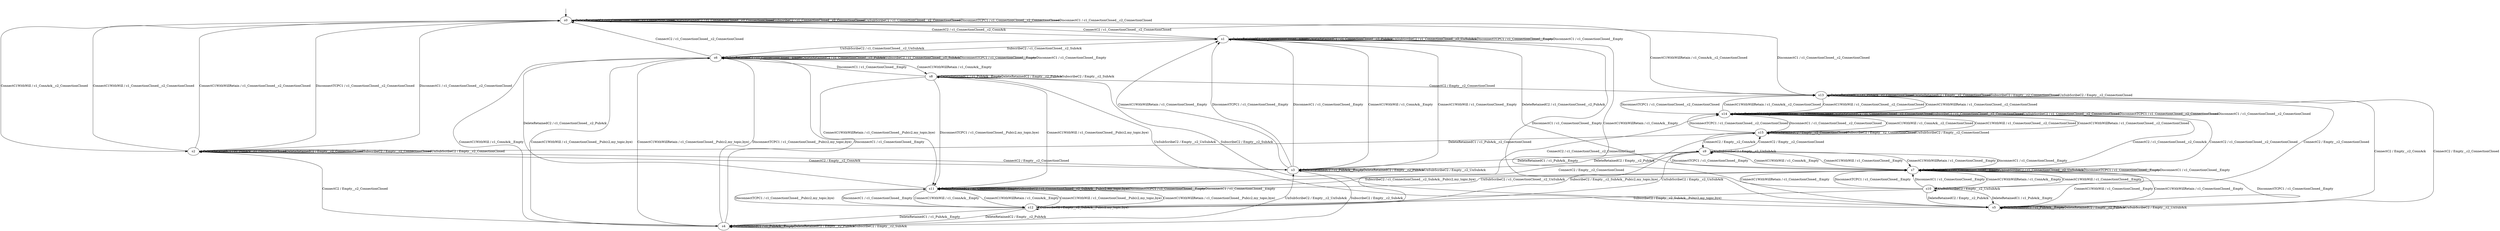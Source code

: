 digraph h4 {
s0 [label="s0"];
s1 [label="s1"];
s2 [label="s2"];
s13 [label="s13"];
s3 [label="s3"];
s5 [label="s5"];
s6 [label="s6"];
s4 [label="s4"];
s7 [label="s7"];
s8 [label="s8"];
s9 [label="s9"];
s10 [label="s10"];
s11 [label="s11"];
s14 [label="s14"];
s12 [label="s12"];
s15 [label="s15"];
s0 -> s1 [label="ConnectC2 / c1_ConnectionClosed__c2_ConnAck"];
s0 -> s2 [label="ConnectC1WithWill / c1_ConnAck__c2_ConnectionClosed"];
s0 -> s13 [label="ConnectC1WithWillRetain / c1_ConnAck__c2_ConnectionClosed"];
s0 -> s0 [label="DeleteRetainedC1 / c1_ConnectionClosed__c2_ConnectionClosed"];
s0 -> s0 [label="DeleteRetainedC2 / c1_ConnectionClosed__c2_ConnectionClosed"];
s0 -> s0 [label="SubscribeC2 / c1_ConnectionClosed__c2_ConnectionClosed"];
s0 -> s0 [label="UnSubScribeC2 / c1_ConnectionClosed__c2_ConnectionClosed"];
s0 -> s0 [label="DisconnectTCPC1 / c1_ConnectionClosed__c2_ConnectionClosed"];
s0 -> s0 [label="DisconnectC1 / c1_ConnectionClosed__c2_ConnectionClosed"];
s1 -> s0 [label="ConnectC2 / c1_ConnectionClosed__c2_ConnectionClosed"];
s1 -> s3 [label="ConnectC1WithWill / c1_ConnAck__Empty"];
s1 -> s5 [label="ConnectC1WithWillRetain / c1_ConnAck__Empty"];
s1 -> s1 [label="DeleteRetainedC1 / c1_ConnectionClosed__Empty"];
s1 -> s1 [label="DeleteRetainedC2 / c1_ConnectionClosed__c2_PubAck"];
s1 -> s6 [label="SubscribeC2 / c1_ConnectionClosed__c2_SubAck"];
s1 -> s1 [label="UnSubScribeC2 / c1_ConnectionClosed__c2_UnSubAck"];
s1 -> s1 [label="DisconnectTCPC1 / c1_ConnectionClosed__Empty"];
s1 -> s1 [label="DisconnectC1 / c1_ConnectionClosed__Empty"];
s2 -> s3 [label="ConnectC2 / Empty__c2_ConnAck"];
s2 -> s0 [label="ConnectC1WithWill / c1_ConnectionClosed__c2_ConnectionClosed"];
s2 -> s0 [label="ConnectC1WithWillRetain / c1_ConnectionClosed__c2_ConnectionClosed"];
s2 -> s2 [label="DeleteRetainedC1 / c1_PubAck__c2_ConnectionClosed"];
s2 -> s2 [label="DeleteRetainedC2 / Empty__c2_ConnectionClosed"];
s2 -> s2 [label="SubscribeC2 / Empty__c2_ConnectionClosed"];
s2 -> s2 [label="UnSubScribeC2 / Empty__c2_ConnectionClosed"];
s2 -> s0 [label="DisconnectTCPC1 / c1_ConnectionClosed__c2_ConnectionClosed"];
s2 -> s0 [label="DisconnectC1 / c1_ConnectionClosed__c2_ConnectionClosed"];
s13 -> s5 [label="ConnectC2 / Empty__c2_ConnAck"];
s13 -> s14 [label="ConnectC1WithWill / c1_ConnectionClosed__c2_ConnectionClosed"];
s13 -> s14 [label="ConnectC1WithWillRetain / c1_ConnectionClosed__c2_ConnectionClosed"];
s13 -> s13 [label="DeleteRetainedC1 / c1_PubAck__c2_ConnectionClosed"];
s13 -> s13 [label="DeleteRetainedC2 / Empty__c2_ConnectionClosed"];
s13 -> s13 [label="SubscribeC2 / Empty__c2_ConnectionClosed"];
s13 -> s13 [label="UnSubScribeC2 / Empty__c2_ConnectionClosed"];
s13 -> s14 [label="DisconnectTCPC1 / c1_ConnectionClosed__c2_ConnectionClosed"];
s13 -> s0 [label="DisconnectC1 / c1_ConnectionClosed__c2_ConnectionClosed"];
s3 -> s2 [label="ConnectC2 / Empty__c2_ConnectionClosed"];
s3 -> s1 [label="ConnectC1WithWill / c1_ConnectionClosed__Empty"];
s3 -> s1 [label="ConnectC1WithWillRetain / c1_ConnectionClosed__Empty"];
s3 -> s3 [label="DeleteRetainedC1 / c1_PubAck__Empty"];
s3 -> s3 [label="DeleteRetainedC2 / Empty__c2_PubAck"];
s3 -> s4 [label="SubscribeC2 / Empty__c2_SubAck"];
s3 -> s3 [label="UnSubScribeC2 / Empty__c2_UnSubAck"];
s3 -> s1 [label="DisconnectTCPC1 / c1_ConnectionClosed__Empty"];
s3 -> s1 [label="DisconnectC1 / c1_ConnectionClosed__Empty"];
s5 -> s13 [label="ConnectC2 / Empty__c2_ConnectionClosed"];
s5 -> s7 [label="ConnectC1WithWill / c1_ConnectionClosed__Empty"];
s5 -> s7 [label="ConnectC1WithWillRetain / c1_ConnectionClosed__Empty"];
s5 -> s5 [label="DeleteRetainedC1 / c1_PubAck__Empty"];
s5 -> s5 [label="DeleteRetainedC2 / Empty__c2_PubAck"];
s5 -> s8 [label="SubscribeC2 / Empty__c2_SubAck"];
s5 -> s5 [label="UnSubScribeC2 / Empty__c2_UnSubAck"];
s5 -> s7 [label="DisconnectTCPC1 / c1_ConnectionClosed__Empty"];
s5 -> s1 [label="DisconnectC1 / c1_ConnectionClosed__Empty"];
s6 -> s0 [label="ConnectC2 / c1_ConnectionClosed__c2_ConnectionClosed"];
s6 -> s4 [label="ConnectC1WithWill / c1_ConnAck__Empty"];
s6 -> s8 [label="ConnectC1WithWillRetain / c1_ConnAck__Empty"];
s6 -> s6 [label="DeleteRetainedC1 / c1_ConnectionClosed__Empty"];
s6 -> s6 [label="DeleteRetainedC2 / c1_ConnectionClosed__c2_PubAck"];
s6 -> s6 [label="SubscribeC2 / c1_ConnectionClosed__c2_SubAck"];
s6 -> s1 [label="UnSubScribeC2 / c1_ConnectionClosed__c2_UnSubAck"];
s6 -> s6 [label="DisconnectTCPC1 / c1_ConnectionClosed__Empty"];
s6 -> s6 [label="DisconnectC1 / c1_ConnectionClosed__Empty"];
s4 -> s2 [label="ConnectC2 / Empty__c2_ConnectionClosed"];
s4 -> s6 [label="ConnectC1WithWill / c1_ConnectionClosed__Pub(c2,my_topic,bye)"];
s4 -> s6 [label="ConnectC1WithWillRetain / c1_ConnectionClosed__Pub(c2,my_topic,bye)"];
s4 -> s4 [label="DeleteRetainedC1 / c1_PubAck__Empty"];
s4 -> s4 [label="DeleteRetainedC2 / Empty__c2_PubAck"];
s4 -> s4 [label="SubscribeC2 / Empty__c2_SubAck"];
s4 -> s3 [label="UnSubScribeC2 / Empty__c2_UnSubAck"];
s4 -> s6 [label="DisconnectTCPC1 / c1_ConnectionClosed__Pub(c2,my_topic,bye)"];
s4 -> s6 [label="DisconnectC1 / c1_ConnectionClosed__Empty"];
s7 -> s14 [label="ConnectC2 / c1_ConnectionClosed__c2_ConnectionClosed"];
s7 -> s9 [label="ConnectC1WithWill / c1_ConnAck__Empty"];
s7 -> s10 [label="ConnectC1WithWillRetain / c1_ConnAck__Empty"];
s7 -> s7 [label="DeleteRetainedC1 / c1_ConnectionClosed__Empty"];
s7 -> s1 [label="DeleteRetainedC2 / c1_ConnectionClosed__c2_PubAck"];
s7 -> s11 [label="SubscribeC2 / c1_ConnectionClosed__c2_SubAck__Pub(c2,my_topic,bye)"];
s7 -> s7 [label="UnSubScribeC2 / c1_ConnectionClosed__c2_UnSubAck"];
s7 -> s7 [label="DisconnectTCPC1 / c1_ConnectionClosed__Empty"];
s7 -> s7 [label="DisconnectC1 / c1_ConnectionClosed__Empty"];
s8 -> s13 [label="ConnectC2 / Empty__c2_ConnectionClosed"];
s8 -> s11 [label="ConnectC1WithWill / c1_ConnectionClosed__Pub(c2,my_topic,bye)"];
s8 -> s11 [label="ConnectC1WithWillRetain / c1_ConnectionClosed__Pub(c2,my_topic,bye)"];
s8 -> s8 [label="DeleteRetainedC1 / c1_PubAck__Empty"];
s8 -> s8 [label="DeleteRetainedC2 / Empty__c2_PubAck"];
s8 -> s8 [label="SubscribeC2 / Empty__c2_SubAck"];
s8 -> s5 [label="UnSubScribeC2 / Empty__c2_UnSubAck"];
s8 -> s11 [label="DisconnectTCPC1 / c1_ConnectionClosed__Pub(c2,my_topic,bye)"];
s8 -> s6 [label="DisconnectC1 / c1_ConnectionClosed__Empty"];
s9 -> s15 [label="ConnectC2 / Empty__c2_ConnectionClosed"];
s9 -> s7 [label="ConnectC1WithWill / c1_ConnectionClosed__Empty"];
s9 -> s7 [label="ConnectC1WithWillRetain / c1_ConnectionClosed__Empty"];
s9 -> s3 [label="DeleteRetainedC1 / c1_PubAck__Empty"];
s9 -> s3 [label="DeleteRetainedC2 / Empty__c2_PubAck"];
s9 -> s12 [label="SubscribeC2 / Empty__c2_SubAck__Pub(c2,my_topic,bye)"];
s9 -> s9 [label="UnSubScribeC2 / Empty__c2_UnSubAck"];
s9 -> s7 [label="DisconnectTCPC1 / c1_ConnectionClosed__Empty"];
s9 -> s7 [label="DisconnectC1 / c1_ConnectionClosed__Empty"];
s10 -> s13 [label="ConnectC2 / Empty__c2_ConnectionClosed"];
s10 -> s7 [label="ConnectC1WithWill / c1_ConnectionClosed__Empty"];
s10 -> s7 [label="ConnectC1WithWillRetain / c1_ConnectionClosed__Empty"];
s10 -> s5 [label="DeleteRetainedC1 / c1_PubAck__Empty"];
s10 -> s5 [label="DeleteRetainedC2 / Empty__c2_PubAck"];
s10 -> s12 [label="SubscribeC2 / Empty__c2_SubAck__Pub(c2,my_topic,bye)"];
s10 -> s10 [label="UnSubScribeC2 / Empty__c2_UnSubAck"];
s10 -> s7 [label="DisconnectTCPC1 / c1_ConnectionClosed__Empty"];
s10 -> s7 [label="DisconnectC1 / c1_ConnectionClosed__Empty"];
s11 -> s14 [label="ConnectC2 / c1_ConnectionClosed__c2_ConnectionClosed"];
s11 -> s12 [label="ConnectC1WithWill / c1_ConnAck__Empty"];
s11 -> s12 [label="ConnectC1WithWillRetain / c1_ConnAck__Empty"];
s11 -> s11 [label="DeleteRetainedC1 / c1_ConnectionClosed__Empty"];
s11 -> s6 [label="DeleteRetainedC2 / c1_ConnectionClosed__c2_PubAck"];
s11 -> s11 [label="SubscribeC2 / c1_ConnectionClosed__c2_SubAck__Pub(c2,my_topic,bye)"];
s11 -> s7 [label="UnSubScribeC2 / c1_ConnectionClosed__c2_UnSubAck"];
s11 -> s11 [label="DisconnectTCPC1 / c1_ConnectionClosed__Empty"];
s11 -> s11 [label="DisconnectC1 / c1_ConnectionClosed__Empty"];
s14 -> s7 [label="ConnectC2 / c1_ConnectionClosed__c2_ConnAck"];
s14 -> s15 [label="ConnectC1WithWill / c1_ConnAck__c2_ConnectionClosed"];
s14 -> s13 [label="ConnectC1WithWillRetain / c1_ConnAck__c2_ConnectionClosed"];
s14 -> s14 [label="DeleteRetainedC1 / c1_ConnectionClosed__c2_ConnectionClosed"];
s14 -> s14 [label="DeleteRetainedC2 / c1_ConnectionClosed__c2_ConnectionClosed"];
s14 -> s14 [label="SubscribeC2 / c1_ConnectionClosed__c2_ConnectionClosed"];
s14 -> s14 [label="UnSubScribeC2 / c1_ConnectionClosed__c2_ConnectionClosed"];
s14 -> s14 [label="DisconnectTCPC1 / c1_ConnectionClosed__c2_ConnectionClosed"];
s14 -> s14 [label="DisconnectC1 / c1_ConnectionClosed__c2_ConnectionClosed"];
s12 -> s15 [label="ConnectC2 / Empty__c2_ConnectionClosed"];
s12 -> s11 [label="ConnectC1WithWill / c1_ConnectionClosed__Pub(c2,my_topic,bye)"];
s12 -> s11 [label="ConnectC1WithWillRetain / c1_ConnectionClosed__Pub(c2,my_topic,bye)"];
s12 -> s4 [label="DeleteRetainedC1 / c1_PubAck__Empty"];
s12 -> s4 [label="DeleteRetainedC2 / Empty__c2_PubAck"];
s12 -> s12 [label="SubscribeC2 / Empty__c2_SubAck__Pub(c2,my_topic,bye)"];
s12 -> s9 [label="UnSubScribeC2 / Empty__c2_UnSubAck"];
s12 -> s11 [label="DisconnectTCPC1 / c1_ConnectionClosed__Pub(c2,my_topic,bye)"];
s12 -> s11 [label="DisconnectC1 / c1_ConnectionClosed__Empty"];
s15 -> s9 [label="ConnectC2 / Empty__c2_ConnAck"];
s15 -> s14 [label="ConnectC1WithWill / c1_ConnectionClosed__c2_ConnectionClosed"];
s15 -> s14 [label="ConnectC1WithWillRetain / c1_ConnectionClosed__c2_ConnectionClosed"];
s15 -> s2 [label="DeleteRetainedC1 / c1_PubAck__c2_ConnectionClosed"];
s15 -> s15 [label="DeleteRetainedC2 / Empty__c2_ConnectionClosed"];
s15 -> s15 [label="SubscribeC2 / Empty__c2_ConnectionClosed"];
s15 -> s15 [label="UnSubScribeC2 / Empty__c2_ConnectionClosed"];
s15 -> s14 [label="DisconnectTCPC1 / c1_ConnectionClosed__c2_ConnectionClosed"];
s15 -> s14 [label="DisconnectC1 / c1_ConnectionClosed__c2_ConnectionClosed"];
__start0 [shape=none, label=""];
__start0 -> s0 [label=""];
}
